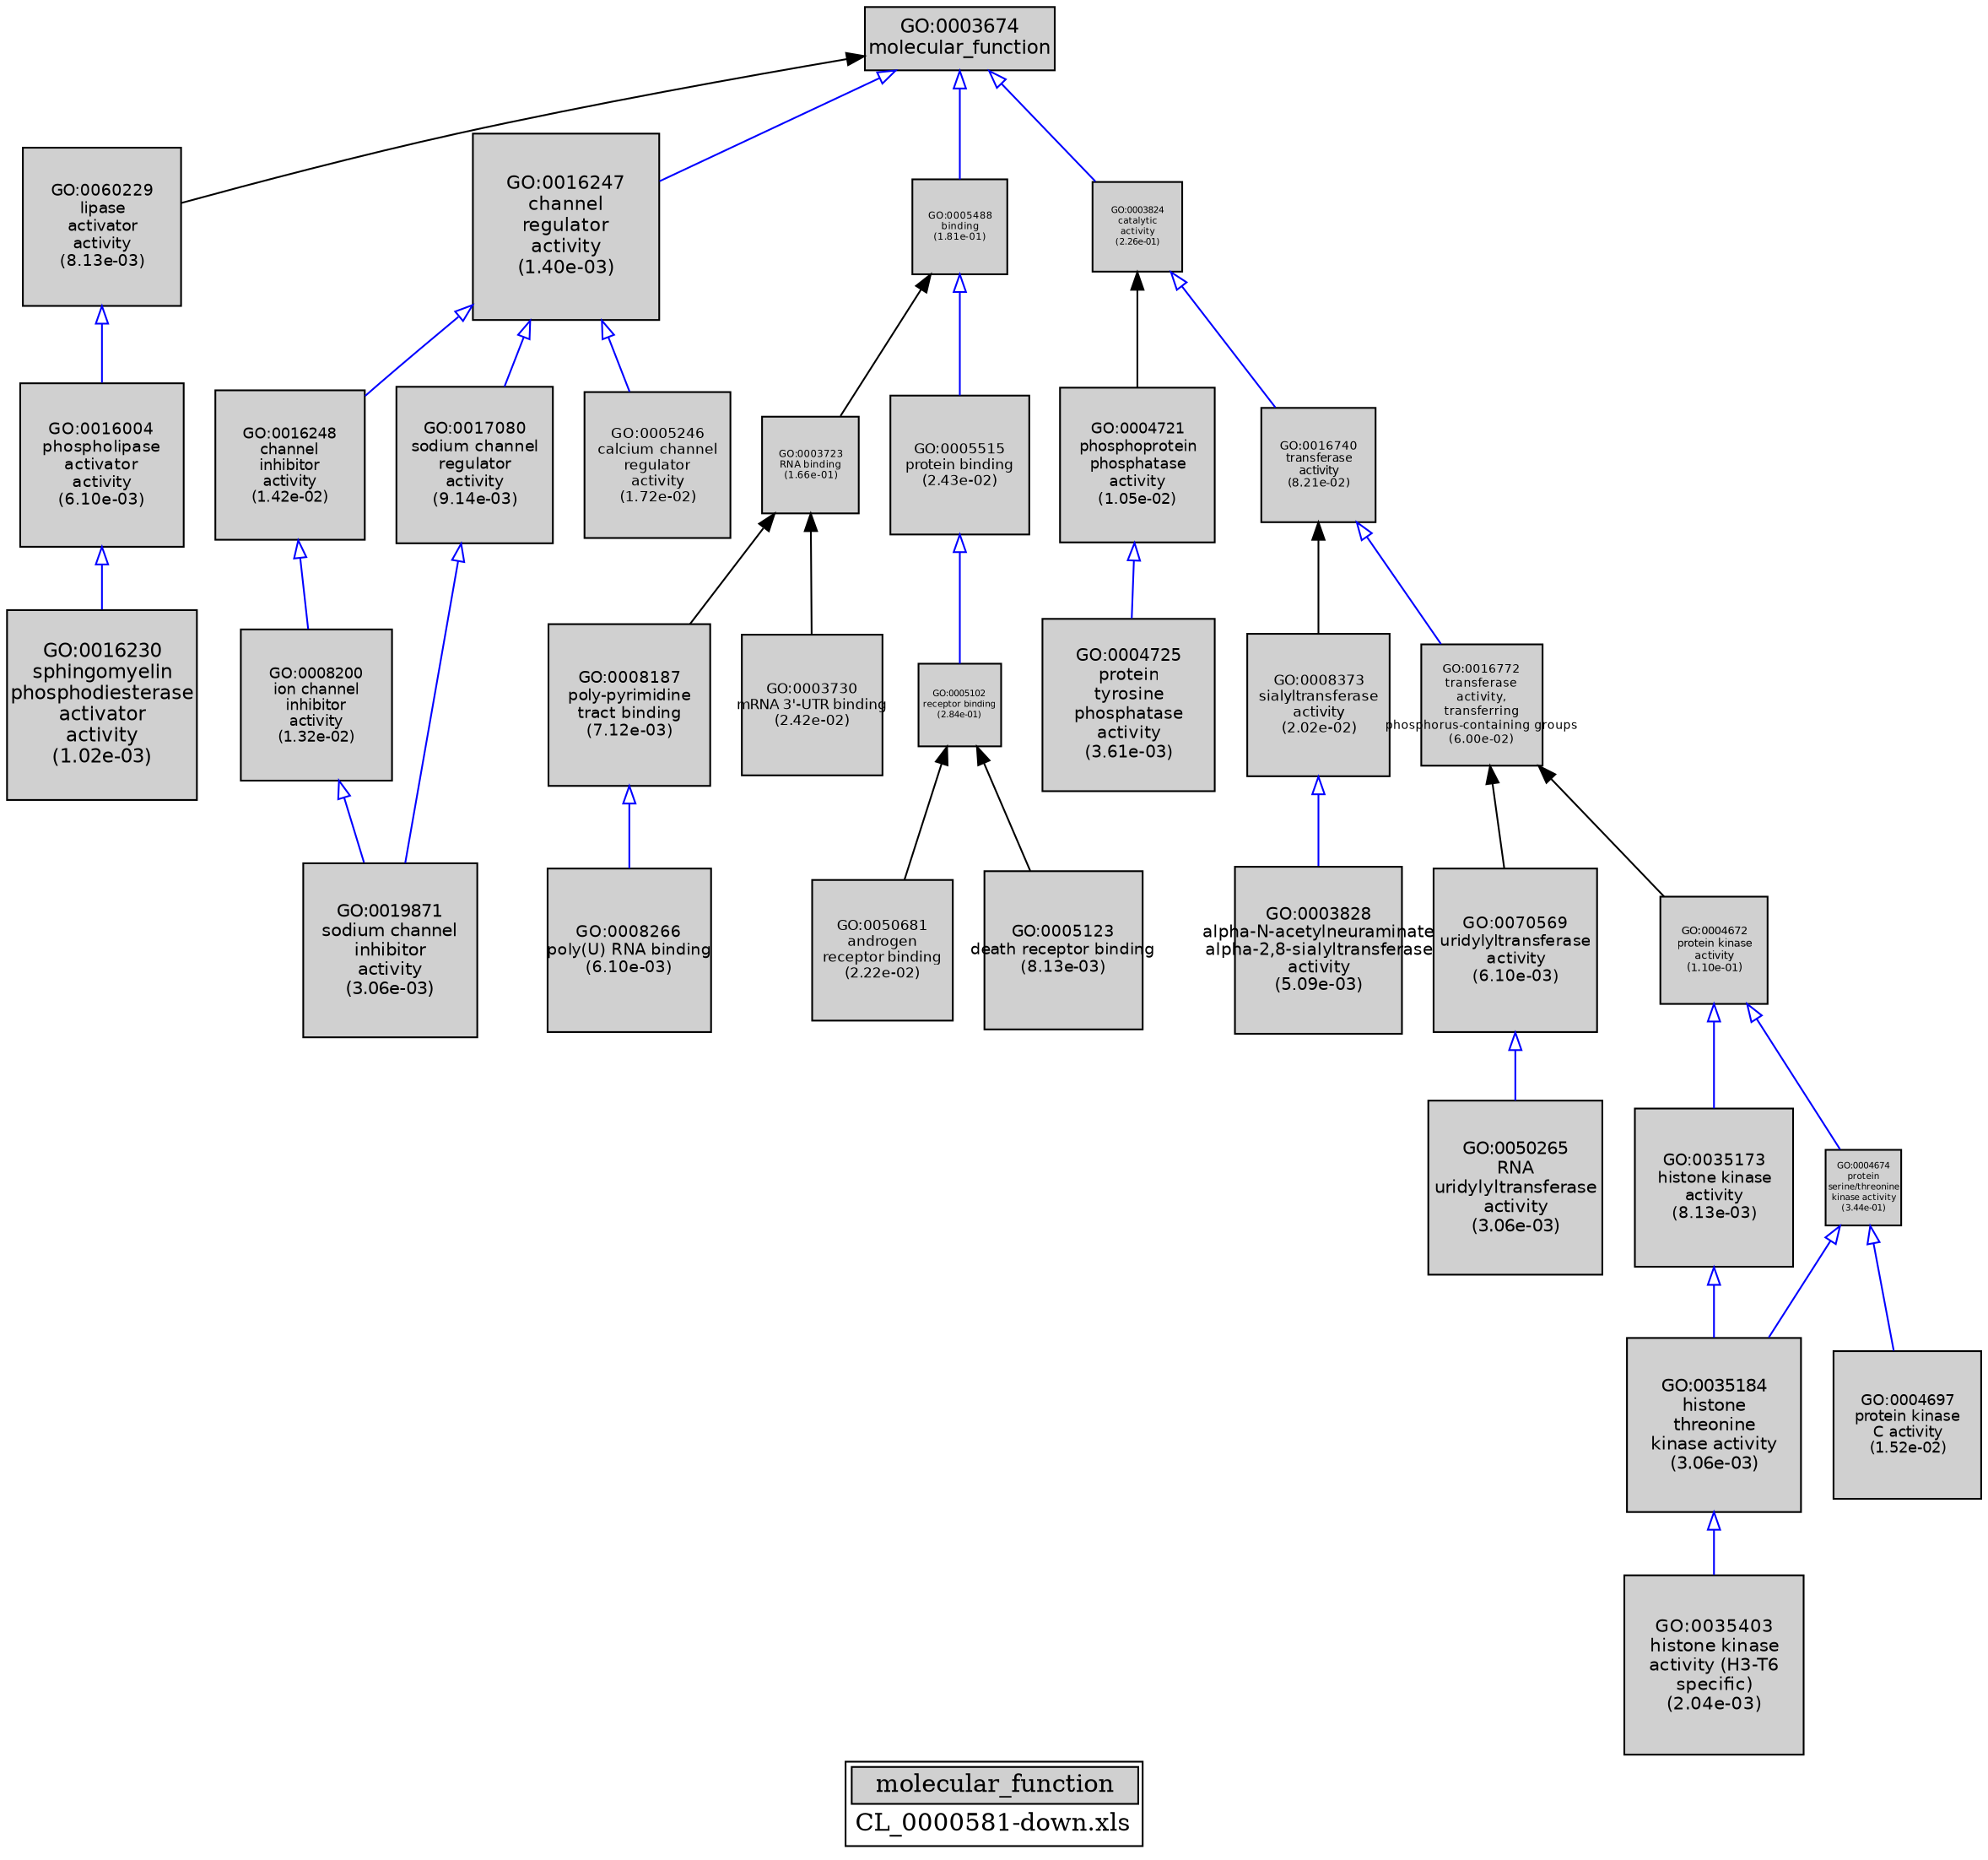digraph "molecular_function" {
graph [ bgcolor = "#FFFFFF", label = <<TABLE COLOR="black" BGCOLOR="white"><TR><TD COLSPAN="2" BGCOLOR="#D0D0D0"><FONT COLOR="black">molecular_function</FONT></TD></TR><TR><TD BORDER="0">CL_0000581-down.xls</TD></TR></TABLE>> ];
node [ fontname = "Helvetica" ];

subgraph "nodes" {

node [ style = "filled", fixedsize = "true", width = 1, shape = "box", fontsize = 9, fillcolor = "#D0D0D0", fontcolor = "black", color = "black" ];

"GO:0004721" [ URL = "#GO:0004721", label = <<TABLE BORDER="0"><TR><TD>GO:0004721<BR/>phosphoprotein<BR/>phosphatase<BR/>activity<BR/>(1.05e-02)</TD></TR></TABLE>>, width = 1.2219441537, shape = "box", fontsize = 8.79799790663, height = 1.2219441537 ];
"GO:0008187" [ URL = "#GO:0008187", label = <<TABLE BORDER="0"><TR><TD>GO:0008187<BR/>poly-pyrimidine<BR/>tract binding<BR/>(7.12e-03)</TD></TR></TABLE>>, width = 1.27206607032, shape = "box", fontsize = 9.15887570633, height = 1.27206607032 ];
"GO:0008373" [ URL = "#GO:0008373", label = <<TABLE BORDER="0"><TR><TD>GO:0008373<BR/>sialyltransferase<BR/>activity<BR/>(2.02e-02)</TD></TR></TABLE>>, width = 1.13083035157, shape = "box", fontsize = 8.14197853132, height = 1.13083035157 ];
"GO:0035173" [ URL = "#GO:0035173", label = <<TABLE BORDER="0"><TR><TD>GO:0035173<BR/>histone kinase<BR/>activity<BR/>(8.13e-03)</TD></TR></TABLE>>, width = 1.25494408245, shape = "box", fontsize = 9.03559739367, height = 1.25494408245 ];
"GO:0070569" [ URL = "#GO:0070569", label = <<TABLE BORDER="0"><TR><TD>GO:0070569<BR/>uridylyltransferase<BR/>activity<BR/>(6.10e-03)</TD></TR></TABLE>>, width = 1.29155895769, shape = "box", fontsize = 9.29922449538, height = 1.29155895769 ];
"GO:0008200" [ URL = "#GO:0008200", label = <<TABLE BORDER="0"><TR><TD>GO:0008200<BR/>ion channel<BR/>inhibitor<BR/>activity<BR/>(1.32e-02)</TD></TR></TABLE>>, width = 1.19070522869, shape = "box", fontsize = 8.57307764658, height = 1.19070522869 ];
"GO:0016248" [ URL = "#GO:0016248", label = <<TABLE BORDER="0"><TR><TD>GO:0016248<BR/>channel<BR/>inhibitor<BR/>activity<BR/>(1.42e-02)</TD></TR></TABLE>>, width = 1.18060783661, shape = "box", fontsize = 8.5003764236, height = 1.18060783661 ];
"GO:0004672" [ URL = "#GO:0004672", label = <<TABLE BORDER="0"><TR><TD>GO:0004672<BR/>protein kinase<BR/>activity<BR/>(1.10e-01)</TD></TR></TABLE>>, width = 0.853848060952, shape = "box", fontsize = 6.14770603885, height = 0.853848060952 ];
"GO:0005102" [ URL = "#GO:0005102", label = <<TABLE BORDER="0"><TR><TD>GO:0005102<BR/>receptor binding<BR/>(2.84e-01)</TD></TR></TABLE>>, width = 0.647593087773, shape = "box", fontsize = 5.0, height = 0.647593087773 ];
"GO:0004697" [ URL = "#GO:0004697", label = <<TABLE BORDER="0"><TR><TD>GO:0004697<BR/>protein kinase<BR/>C activity<BR/>(1.52e-02)</TD></TR></TABLE>>, width = 1.17113368599, shape = "box", fontsize = 8.4321625391, height = 1.17113368599 ];
"GO:0035184" [ URL = "#GO:0035184", label = <<TABLE BORDER="0"><TR><TD>GO:0035184<BR/>histone<BR/>threonine<BR/>kinase activity<BR/>(3.06e-03)</TD></TR></TABLE>>, width = 1.37588511633, shape = "box", fontsize = 9.90637283755, height = 1.37588511633 ];
"GO:0004725" [ URL = "#GO:0004725", label = <<TABLE BORDER="0"><TR><TD>GO:0004725<BR/>protein<BR/>tyrosine<BR/>phosphatase<BR/>activity<BR/>(3.61e-03)</TD></TR></TABLE>>, width = 1.35605638178, shape = "box", fontsize = 9.76360594883, height = 1.35605638178 ];
"GO:0003723" [ URL = "#GO:0003723", label = <<TABLE BORDER="0"><TR><TD>GO:0003723<BR/>RNA binding<BR/>(1.66e-01)</TD></TR></TABLE>>, width = 0.770797837164, shape = "box", fontsize = 5.54974442758, height = 0.770797837164 ];
"GO:0017080" [ URL = "#GO:0017080", label = <<TABLE BORDER="0"><TR><TD>GO:0017080<BR/>sodium channel<BR/>regulator<BR/>activity<BR/>(9.14e-03)</TD></TR></TABLE>>, width = 1.23965248666, shape = "box", fontsize = 8.92549790393, height = 1.23965248666 ];
"GO:0008266" [ URL = "#GO:0008266", label = <<TABLE BORDER="0"><TR><TD>GO:0008266<BR/>poly(U) RNA binding<BR/>(6.10e-03)</TD></TR></TABLE>>, width = 1.29155895769, shape = "box", fontsize = 9.29922449538, height = 1.29155895769 ];
"GO:0060229" [ URL = "#GO:0060229", label = <<TABLE BORDER="0"><TR><TD>GO:0060229<BR/>lipase<BR/>activator<BR/>activity<BR/>(8.13e-03)</TD></TR></TABLE>>, width = 1.25494408245, shape = "box", fontsize = 9.03559739367, height = 1.25494408245 ];
"GO:0003730" [ URL = "#GO:0003730", label = <<TABLE BORDER="0"><TR><TD>GO:0003730<BR/>mRNA 3'-UTR binding<BR/>(2.42e-02)</TD></TR></TABLE>>, width = 1.10458457044, shape = "box", fontsize = 7.95300890719, height = 1.10458457044 ];
"GO:0050265" [ URL = "#GO:0050265", label = <<TABLE BORDER="0"><TR><TD>GO:0050265<BR/>RNA<BR/>uridylyltransferase<BR/>activity<BR/>(3.06e-03)</TD></TR></TABLE>>, width = 1.37588511633, shape = "box", fontsize = 9.90637283755, height = 1.37588511633 ];
"GO:0016230" [ URL = "#GO:0016230", label = <<TABLE BORDER="0"><TR><TD>GO:0016230<BR/>sphingomyelin<BR/>phosphodiesterase<BR/>activator<BR/>activity<BR/>(1.02e-03)</TD></TR></TABLE>>, width = 1.5, shape = "box", fontsize = 10.8, height = 1.5 ];
"GO:0005246" [ URL = "#GO:0005246", label = <<TABLE BORDER="0"><TR><TD>GO:0005246<BR/>calcium channel<BR/>regulator<BR/>activity<BR/>(1.72e-02)</TD></TR></TABLE>>, width = 1.15376004341, shape = "box", fontsize = 8.30707231254, height = 1.15376004341 ];
"GO:0016772" [ URL = "#GO:0016772", label = <<TABLE BORDER="0"><TR><TD>GO:0016772<BR/>transferase<BR/>activity,<BR/>transferring<BR/>phosphorus-containing groups<BR/>(6.00e-02)</TD></TR></TABLE>>, width = 0.961778839867, shape = "box", fontsize = 6.92480764705, height = 0.961778839867 ];
"GO:0016740" [ URL = "#GO:0016740", label = <<TABLE BORDER="0"><TR><TD>GO:0016740<BR/>transferase<BR/>activity<BR/>(8.21e-02)</TD></TR></TABLE>>, width = 0.907172317734, shape = "box", fontsize = 6.53164068769, height = 0.907172317734 ];
"GO:0004674" [ URL = "#GO:0004674", label = <<TABLE BORDER="0"><TR><TD>GO:0004674<BR/>protein<BR/>serine/threonine<BR/>kinase activity<BR/>(3.44e-01)</TD></TR></TABLE>>, width = 0.597270110722, shape = "box", fontsize = 5.0, height = 0.597270110722 ];
"GO:0003828" [ URL = "#GO:0003828", label = <<TABLE BORDER="0"><TR><TD>GO:0003828<BR/>alpha-N-acetylneuraminate<BR/>alpha-2,8-sialyltransferase<BR/>activity<BR/>(5.09e-03)</TD></TR></TABLE>>, width = 1.31425174825, shape = "box", fontsize = 9.46261258741, height = 1.31425174825 ];
"GO:0016247" [ URL = "#GO:0016247", label = <<TABLE BORDER="0"><TR><TD>GO:0016247<BR/>channel<BR/>regulator<BR/>activity<BR/>(1.40e-03)</TD></TR></TABLE>>, width = 1.4655031135, shape = "box", fontsize = 10.5516224172, height = 1.4655031135 ];
"GO:0005488" [ URL = "#GO:0005488", label = <<TABLE BORDER="0"><TR><TD>GO:0005488<BR/>binding<BR/>(1.81e-01)</TD></TR></TABLE>>, width = 0.752709431018, shape = "box", fontsize = 5.41950790333, height = 0.752709431018 ];
"GO:0003674" [ URL = "#GO:0003674", label = <<TABLE BORDER="0"><TR><TD>GO:0003674<BR/>molecular_function</TD></TR></TABLE>>, width = 1.5, shape = "box", fontsize = 10.8 ];
"GO:0019871" [ URL = "#GO:0019871", label = <<TABLE BORDER="0"><TR><TD>GO:0019871<BR/>sodium channel<BR/>inhibitor<BR/>activity<BR/>(3.06e-03)</TD></TR></TABLE>>, width = 1.37588511633, shape = "box", fontsize = 9.90637283755, height = 1.37588511633 ];
"GO:0005515" [ URL = "#GO:0005515", label = <<TABLE BORDER="0"><TR><TD>GO:0005515<BR/>protein binding<BR/>(2.43e-02)</TD></TR></TABLE>>, width = 1.10382002115, shape = "box", fontsize = 7.94750415228, height = 1.10382002115 ];
"GO:0035403" [ URL = "#GO:0035403", label = <<TABLE BORDER="0"><TR><TD>GO:0035403<BR/>histone kinase<BR/>activity (H3-T6<BR/>specific)<BR/>(2.04e-03)</TD></TR></TABLE>>, width = 1.42293897518, shape = "box", fontsize = 10.2451606213, height = 1.42293897518 ];
"GO:0050681" [ URL = "#GO:0050681", label = <<TABLE BORDER="0"><TR><TD>GO:0050681<BR/>androgen<BR/>receptor binding<BR/>(2.22e-02)</TD></TR></TABLE>>, width = 1.11718078242, shape = "box", fontsize = 8.04370163341, height = 1.11718078242 ];
"GO:0003824" [ URL = "#GO:0003824", label = <<TABLE BORDER="0"><TR><TD>GO:0003824<BR/>catalytic<BR/>activity<BR/>(2.26e-01)</TD></TR></TABLE>>, width = 0.70246236244, shape = "box", fontsize = 5.05772900956, height = 0.70246236244 ];
"GO:0016004" [ URL = "#GO:0016004", label = <<TABLE BORDER="0"><TR><TD>GO:0016004<BR/>phospholipase<BR/>activator<BR/>activity<BR/>(6.10e-03)</TD></TR></TABLE>>, width = 1.29155895769, shape = "box", fontsize = 9.29922449538, height = 1.29155895769 ];
"GO:0005123" [ URL = "#GO:0005123", label = <<TABLE BORDER="0"><TR><TD>GO:0005123<BR/>death receptor binding<BR/>(8.13e-03)</TD></TR></TABLE>>, width = 1.25494408245, shape = "box", fontsize = 9.03559739367, height = 1.25494408245 ];
}
subgraph "edges" {


edge [ dir = "back", weight = 1 ];
subgraph "regulates" {


edge [ color = "cyan", arrowtail = "none" ];
subgraph "positive" {


edge [ color = "green", arrowtail = "vee" ];
}
subgraph "negative" {


edge [ color = "red", arrowtail = "tee" ];
}
}
subgraph "part_of" {


edge [ color = "purple", arrowtail = "diamond", weight = 2.5 ];
}
subgraph "is_a" {


edge [ color = "blue", arrowtail = "empty", weight = 5.0 ];
"GO:0035184" -> "GO:0035403";
"GO:0003674" -> "GO:0016247";
"GO:0003674" -> "GO:0003824";
"GO:0016004" -> "GO:0016230";
"GO:0008373" -> "GO:0003828";
"GO:0008187" -> "GO:0008266";
"GO:0060229" -> "GO:0016004";
"GO:0016248" -> "GO:0008200";
"GO:0004721" -> "GO:0004725";
"GO:0004674" -> "GO:0035184";
"GO:0035173" -> "GO:0035184";
"GO:0004672" -> "GO:0035173";
"GO:0003824" -> "GO:0016740";
"GO:0004674" -> "GO:0004697";
"GO:0016247" -> "GO:0016248";
"GO:0005515" -> "GO:0005102";
"GO:0016247" -> "GO:0017080";
"GO:0008200" -> "GO:0019871";
"GO:0016740" -> "GO:0016772";
"GO:0005488" -> "GO:0005515";
"GO:0017080" -> "GO:0019871";
"GO:0070569" -> "GO:0050265";
"GO:0004672" -> "GO:0004674";
"GO:0016247" -> "GO:0005246";
"GO:0003674" -> "GO:0005488";
}
"GO:0016740" -> "GO:0008373";
"GO:0003674" -> "GO:0060229";
"GO:0005102" -> "GO:0005123";
"GO:0005488" -> "GO:0003723";
"GO:0003723" -> "GO:0003730";
"GO:0003723" -> "GO:0008187";
"GO:0016772" -> "GO:0004672";
"GO:0016772" -> "GO:0070569";
"GO:0005102" -> "GO:0050681";
"GO:0003824" -> "GO:0004721";
}
}
